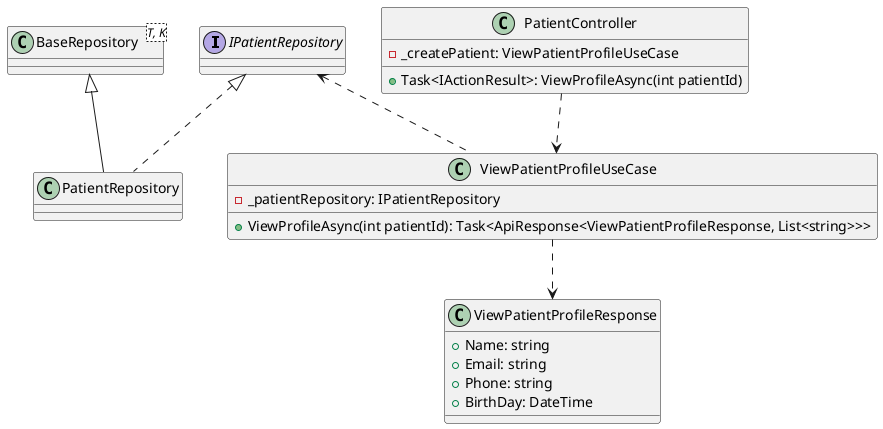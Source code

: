 @startuml
interface IPatientRepository

class BaseRepository<T, K>

class PatientRepository {
}

class ViewPatientProfileUseCase {
  -  _patientRepository: IPatientRepository
+ ViewProfileAsync(int patientId): Task<ApiResponse<ViewPatientProfileResponse, List<string>>>
}


class PatientController {
  -  _createPatient: ViewPatientProfileUseCase
  +  Task<IActionResult>: ViewProfileAsync(int patientId)
}

class ViewPatientProfileResponse{
+  Name: string
+  Email: string
+  Phone: string
+  BirthDay: DateTime
}
BaseRepository <|-- PatientRepository
IPatientRepository <|.. PatientRepository
IPatientRepository <.. ViewPatientProfileUseCase

PatientController ..> ViewPatientProfileUseCase
ViewPatientProfileUseCase ..> ViewPatientProfileResponse

@enduml
